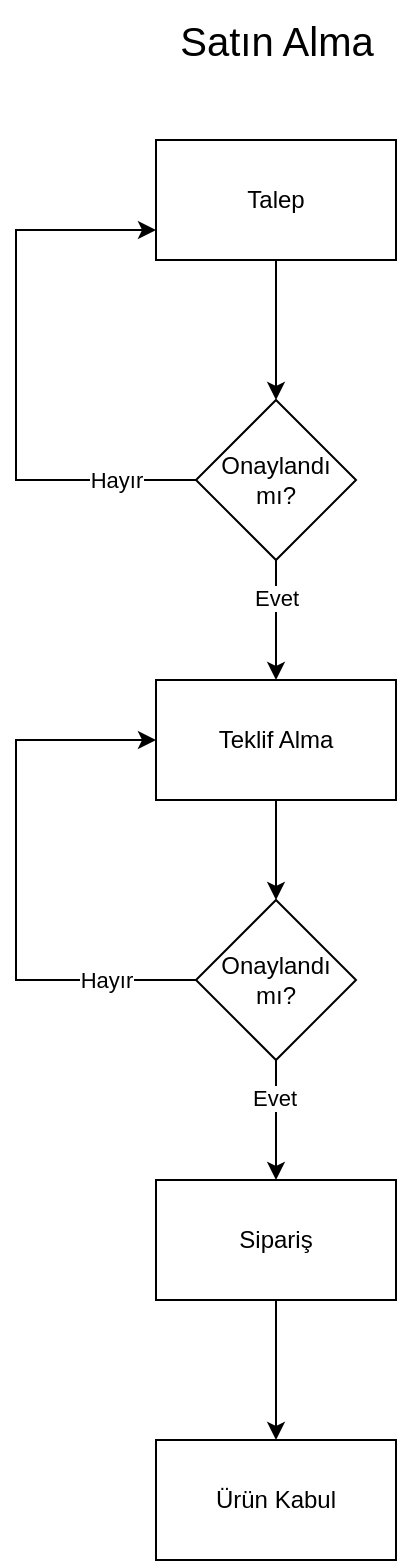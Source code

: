 <mxfile version="26.0.15">
  <diagram name="Sayfa -1" id="Pdi8FQV0at2IfZZp-7_K">
    <mxGraphModel dx="1678" dy="928" grid="1" gridSize="10" guides="1" tooltips="1" connect="1" arrows="1" fold="1" page="1" pageScale="1" pageWidth="827" pageHeight="1169" math="0" shadow="0">
      <root>
        <mxCell id="0" />
        <mxCell id="1" parent="0" />
        <mxCell id="u1guoA3GMTl8jG1mosET-12" value="" style="edgeStyle=orthogonalEdgeStyle;rounded=0;orthogonalLoop=1;jettySize=auto;html=1;" edge="1" parent="1" source="u1guoA3GMTl8jG1mosET-1" target="u1guoA3GMTl8jG1mosET-11">
          <mxGeometry relative="1" as="geometry" />
        </mxCell>
        <mxCell id="u1guoA3GMTl8jG1mosET-1" value="Talep" style="rounded=0;whiteSpace=wrap;html=1;" vertex="1" parent="1">
          <mxGeometry x="340" y="180" width="120" height="60" as="geometry" />
        </mxCell>
        <mxCell id="u1guoA3GMTl8jG1mosET-18" value="" style="edgeStyle=orthogonalEdgeStyle;rounded=0;orthogonalLoop=1;jettySize=auto;html=1;" edge="1" parent="1" source="u1guoA3GMTl8jG1mosET-6" target="u1guoA3GMTl8jG1mosET-17">
          <mxGeometry relative="1" as="geometry" />
        </mxCell>
        <mxCell id="u1guoA3GMTl8jG1mosET-6" value="Teklif Alma" style="whiteSpace=wrap;html=1;rounded=0;" vertex="1" parent="1">
          <mxGeometry x="340" y="450" width="120" height="60" as="geometry" />
        </mxCell>
        <mxCell id="u1guoA3GMTl8jG1mosET-13" value="" style="edgeStyle=orthogonalEdgeStyle;rounded=0;orthogonalLoop=1;jettySize=auto;html=1;" edge="1" parent="1" source="u1guoA3GMTl8jG1mosET-11" target="u1guoA3GMTl8jG1mosET-6">
          <mxGeometry relative="1" as="geometry" />
        </mxCell>
        <mxCell id="u1guoA3GMTl8jG1mosET-14" value="Evet" style="edgeLabel;html=1;align=center;verticalAlign=middle;resizable=0;points=[];" vertex="1" connectable="0" parent="u1guoA3GMTl8jG1mosET-13">
          <mxGeometry x="-0.367" y="3" relative="1" as="geometry">
            <mxPoint x="-3" as="offset" />
          </mxGeometry>
        </mxCell>
        <mxCell id="u1guoA3GMTl8jG1mosET-15" style="edgeStyle=orthogonalEdgeStyle;rounded=0;orthogonalLoop=1;jettySize=auto;html=1;entryX=0;entryY=0.75;entryDx=0;entryDy=0;" edge="1" parent="1" source="u1guoA3GMTl8jG1mosET-11" target="u1guoA3GMTl8jG1mosET-1">
          <mxGeometry relative="1" as="geometry">
            <Array as="points">
              <mxPoint x="270" y="350" />
              <mxPoint x="270" y="225" />
            </Array>
          </mxGeometry>
        </mxCell>
        <mxCell id="u1guoA3GMTl8jG1mosET-16" value="Hayır" style="edgeLabel;html=1;align=center;verticalAlign=middle;resizable=0;points=[];" vertex="1" connectable="0" parent="u1guoA3GMTl8jG1mosET-15">
          <mxGeometry x="-0.74" relative="1" as="geometry">
            <mxPoint x="-3" as="offset" />
          </mxGeometry>
        </mxCell>
        <mxCell id="u1guoA3GMTl8jG1mosET-11" value="Onaylandı mı?" style="rhombus;whiteSpace=wrap;html=1;rounded=0;" vertex="1" parent="1">
          <mxGeometry x="360" y="310" width="80" height="80" as="geometry" />
        </mxCell>
        <mxCell id="u1guoA3GMTl8jG1mosET-20" value="" style="edgeStyle=orthogonalEdgeStyle;rounded=0;orthogonalLoop=1;jettySize=auto;html=1;" edge="1" parent="1" source="u1guoA3GMTl8jG1mosET-17" target="u1guoA3GMTl8jG1mosET-19">
          <mxGeometry relative="1" as="geometry" />
        </mxCell>
        <mxCell id="u1guoA3GMTl8jG1mosET-21" value="Evet" style="edgeLabel;html=1;align=center;verticalAlign=middle;resizable=0;points=[];" vertex="1" connectable="0" parent="u1guoA3GMTl8jG1mosET-20">
          <mxGeometry x="-0.363" y="-1" relative="1" as="geometry">
            <mxPoint as="offset" />
          </mxGeometry>
        </mxCell>
        <mxCell id="u1guoA3GMTl8jG1mosET-24" style="edgeStyle=orthogonalEdgeStyle;rounded=0;orthogonalLoop=1;jettySize=auto;html=1;entryX=0;entryY=0.5;entryDx=0;entryDy=0;" edge="1" parent="1" source="u1guoA3GMTl8jG1mosET-17" target="u1guoA3GMTl8jG1mosET-6">
          <mxGeometry relative="1" as="geometry">
            <Array as="points">
              <mxPoint x="270" y="600" />
              <mxPoint x="270" y="480" />
            </Array>
          </mxGeometry>
        </mxCell>
        <mxCell id="u1guoA3GMTl8jG1mosET-25" value="Hayır" style="edgeLabel;html=1;align=center;verticalAlign=middle;resizable=0;points=[];" vertex="1" connectable="0" parent="u1guoA3GMTl8jG1mosET-24">
          <mxGeometry x="-0.68" y="2" relative="1" as="geometry">
            <mxPoint y="-2" as="offset" />
          </mxGeometry>
        </mxCell>
        <mxCell id="u1guoA3GMTl8jG1mosET-17" value="Onaylandı mı?" style="rhombus;whiteSpace=wrap;html=1;rounded=0;" vertex="1" parent="1">
          <mxGeometry x="360" y="560" width="80" height="80" as="geometry" />
        </mxCell>
        <mxCell id="u1guoA3GMTl8jG1mosET-27" value="" style="edgeStyle=orthogonalEdgeStyle;rounded=0;orthogonalLoop=1;jettySize=auto;html=1;" edge="1" parent="1" source="u1guoA3GMTl8jG1mosET-19" target="u1guoA3GMTl8jG1mosET-26">
          <mxGeometry relative="1" as="geometry" />
        </mxCell>
        <mxCell id="u1guoA3GMTl8jG1mosET-19" value="Sipariş" style="whiteSpace=wrap;html=1;rounded=0;" vertex="1" parent="1">
          <mxGeometry x="340" y="700" width="120" height="60" as="geometry" />
        </mxCell>
        <mxCell id="u1guoA3GMTl8jG1mosET-26" value="Ürün Kabul" style="whiteSpace=wrap;html=1;rounded=0;" vertex="1" parent="1">
          <mxGeometry x="340" y="830" width="120" height="60" as="geometry" />
        </mxCell>
        <mxCell id="u1guoA3GMTl8jG1mosET-28" value="Satın Alma" style="text;html=1;align=center;verticalAlign=middle;resizable=0;points=[];autosize=1;strokeColor=none;fillColor=none;fontSize=20;" vertex="1" parent="1">
          <mxGeometry x="340" y="110" width="120" height="40" as="geometry" />
        </mxCell>
      </root>
    </mxGraphModel>
  </diagram>
</mxfile>
